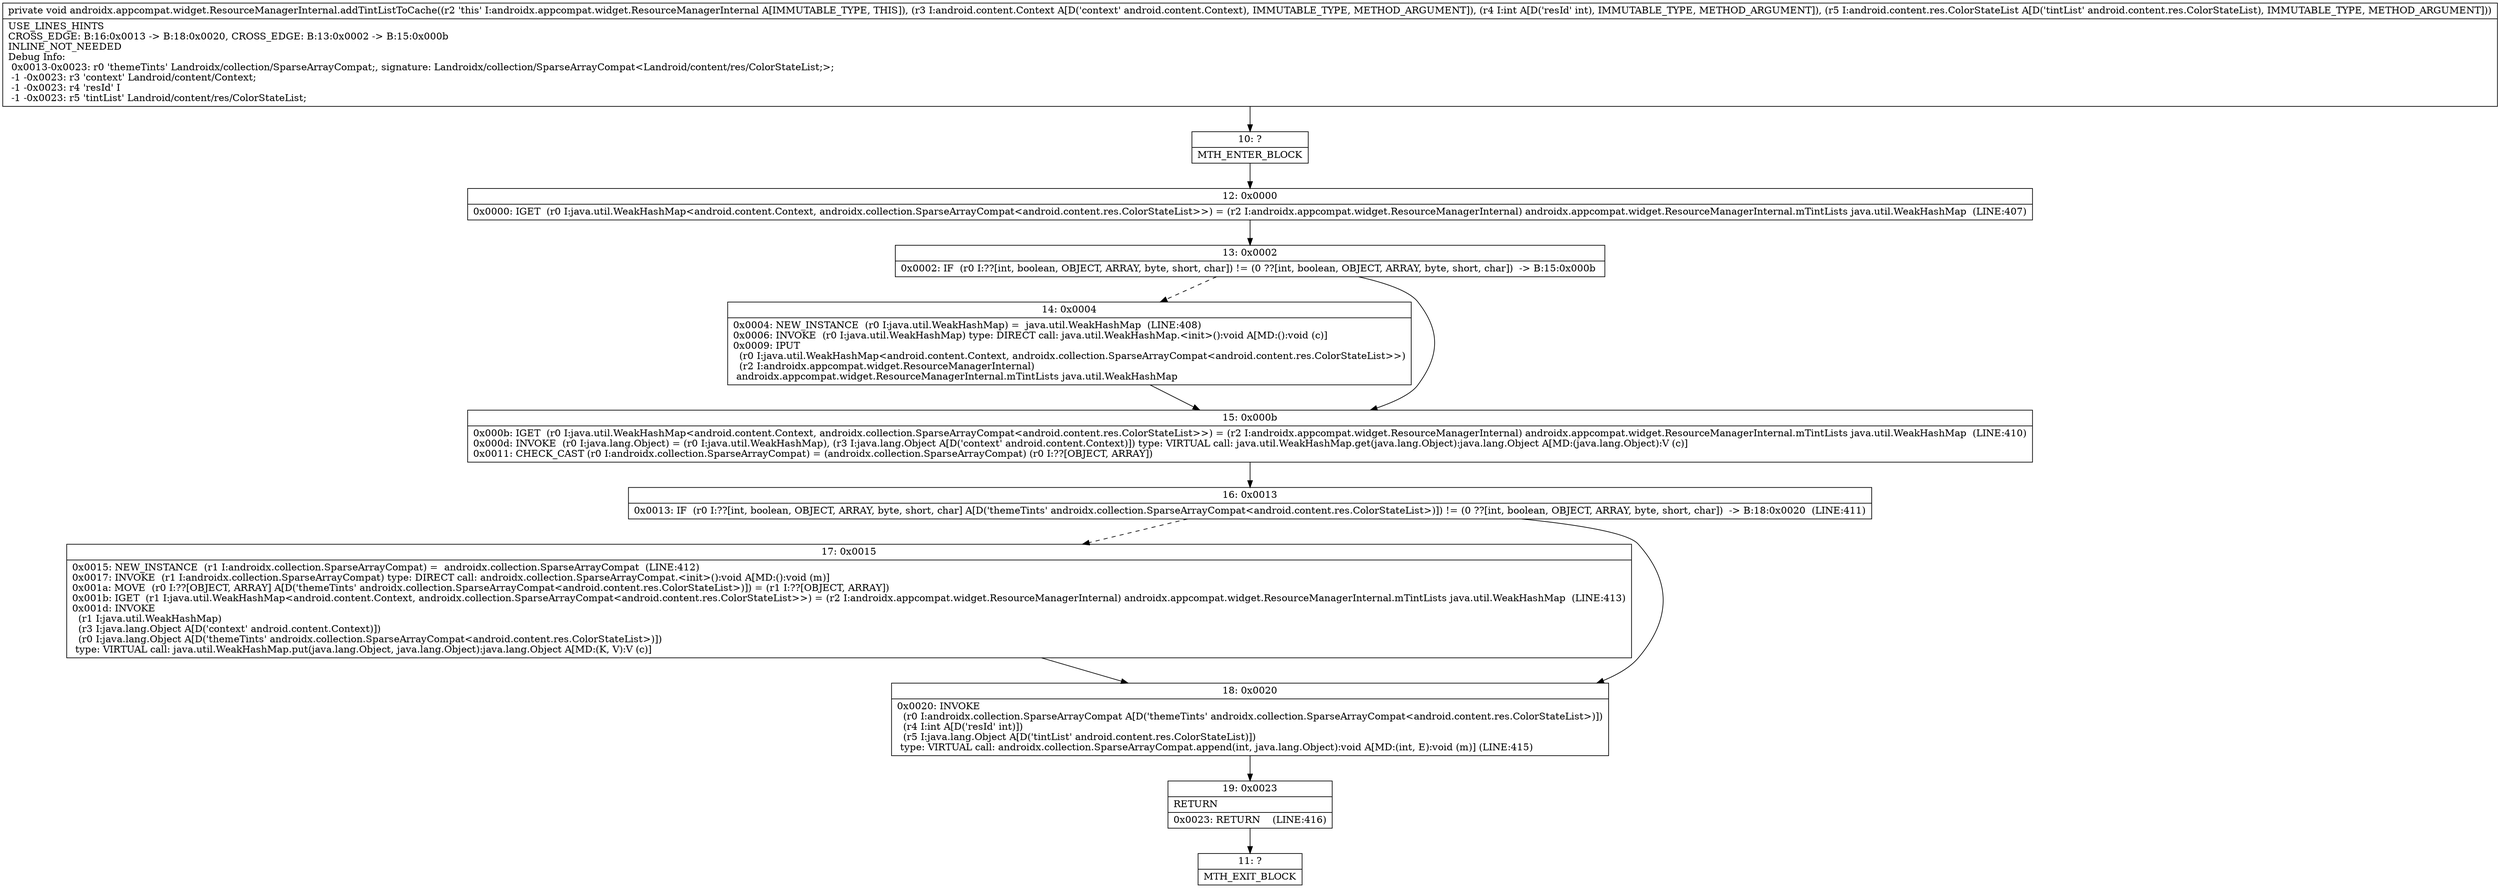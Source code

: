 digraph "CFG forandroidx.appcompat.widget.ResourceManagerInternal.addTintListToCache(Landroid\/content\/Context;ILandroid\/content\/res\/ColorStateList;)V" {
Node_10 [shape=record,label="{10\:\ ?|MTH_ENTER_BLOCK\l}"];
Node_12 [shape=record,label="{12\:\ 0x0000|0x0000: IGET  (r0 I:java.util.WeakHashMap\<android.content.Context, androidx.collection.SparseArrayCompat\<android.content.res.ColorStateList\>\>) = (r2 I:androidx.appcompat.widget.ResourceManagerInternal) androidx.appcompat.widget.ResourceManagerInternal.mTintLists java.util.WeakHashMap  (LINE:407)\l}"];
Node_13 [shape=record,label="{13\:\ 0x0002|0x0002: IF  (r0 I:??[int, boolean, OBJECT, ARRAY, byte, short, char]) != (0 ??[int, boolean, OBJECT, ARRAY, byte, short, char])  \-\> B:15:0x000b \l}"];
Node_14 [shape=record,label="{14\:\ 0x0004|0x0004: NEW_INSTANCE  (r0 I:java.util.WeakHashMap) =  java.util.WeakHashMap  (LINE:408)\l0x0006: INVOKE  (r0 I:java.util.WeakHashMap) type: DIRECT call: java.util.WeakHashMap.\<init\>():void A[MD:():void (c)]\l0x0009: IPUT  \l  (r0 I:java.util.WeakHashMap\<android.content.Context, androidx.collection.SparseArrayCompat\<android.content.res.ColorStateList\>\>)\l  (r2 I:androidx.appcompat.widget.ResourceManagerInternal)\l androidx.appcompat.widget.ResourceManagerInternal.mTintLists java.util.WeakHashMap \l}"];
Node_15 [shape=record,label="{15\:\ 0x000b|0x000b: IGET  (r0 I:java.util.WeakHashMap\<android.content.Context, androidx.collection.SparseArrayCompat\<android.content.res.ColorStateList\>\>) = (r2 I:androidx.appcompat.widget.ResourceManagerInternal) androidx.appcompat.widget.ResourceManagerInternal.mTintLists java.util.WeakHashMap  (LINE:410)\l0x000d: INVOKE  (r0 I:java.lang.Object) = (r0 I:java.util.WeakHashMap), (r3 I:java.lang.Object A[D('context' android.content.Context)]) type: VIRTUAL call: java.util.WeakHashMap.get(java.lang.Object):java.lang.Object A[MD:(java.lang.Object):V (c)]\l0x0011: CHECK_CAST (r0 I:androidx.collection.SparseArrayCompat) = (androidx.collection.SparseArrayCompat) (r0 I:??[OBJECT, ARRAY]) \l}"];
Node_16 [shape=record,label="{16\:\ 0x0013|0x0013: IF  (r0 I:??[int, boolean, OBJECT, ARRAY, byte, short, char] A[D('themeTints' androidx.collection.SparseArrayCompat\<android.content.res.ColorStateList\>)]) != (0 ??[int, boolean, OBJECT, ARRAY, byte, short, char])  \-\> B:18:0x0020  (LINE:411)\l}"];
Node_17 [shape=record,label="{17\:\ 0x0015|0x0015: NEW_INSTANCE  (r1 I:androidx.collection.SparseArrayCompat) =  androidx.collection.SparseArrayCompat  (LINE:412)\l0x0017: INVOKE  (r1 I:androidx.collection.SparseArrayCompat) type: DIRECT call: androidx.collection.SparseArrayCompat.\<init\>():void A[MD:():void (m)]\l0x001a: MOVE  (r0 I:??[OBJECT, ARRAY] A[D('themeTints' androidx.collection.SparseArrayCompat\<android.content.res.ColorStateList\>)]) = (r1 I:??[OBJECT, ARRAY]) \l0x001b: IGET  (r1 I:java.util.WeakHashMap\<android.content.Context, androidx.collection.SparseArrayCompat\<android.content.res.ColorStateList\>\>) = (r2 I:androidx.appcompat.widget.ResourceManagerInternal) androidx.appcompat.widget.ResourceManagerInternal.mTintLists java.util.WeakHashMap  (LINE:413)\l0x001d: INVOKE  \l  (r1 I:java.util.WeakHashMap)\l  (r3 I:java.lang.Object A[D('context' android.content.Context)])\l  (r0 I:java.lang.Object A[D('themeTints' androidx.collection.SparseArrayCompat\<android.content.res.ColorStateList\>)])\l type: VIRTUAL call: java.util.WeakHashMap.put(java.lang.Object, java.lang.Object):java.lang.Object A[MD:(K, V):V (c)]\l}"];
Node_18 [shape=record,label="{18\:\ 0x0020|0x0020: INVOKE  \l  (r0 I:androidx.collection.SparseArrayCompat A[D('themeTints' androidx.collection.SparseArrayCompat\<android.content.res.ColorStateList\>)])\l  (r4 I:int A[D('resId' int)])\l  (r5 I:java.lang.Object A[D('tintList' android.content.res.ColorStateList)])\l type: VIRTUAL call: androidx.collection.SparseArrayCompat.append(int, java.lang.Object):void A[MD:(int, E):void (m)] (LINE:415)\l}"];
Node_19 [shape=record,label="{19\:\ 0x0023|RETURN\l|0x0023: RETURN    (LINE:416)\l}"];
Node_11 [shape=record,label="{11\:\ ?|MTH_EXIT_BLOCK\l}"];
MethodNode[shape=record,label="{private void androidx.appcompat.widget.ResourceManagerInternal.addTintListToCache((r2 'this' I:androidx.appcompat.widget.ResourceManagerInternal A[IMMUTABLE_TYPE, THIS]), (r3 I:android.content.Context A[D('context' android.content.Context), IMMUTABLE_TYPE, METHOD_ARGUMENT]), (r4 I:int A[D('resId' int), IMMUTABLE_TYPE, METHOD_ARGUMENT]), (r5 I:android.content.res.ColorStateList A[D('tintList' android.content.res.ColorStateList), IMMUTABLE_TYPE, METHOD_ARGUMENT]))  | USE_LINES_HINTS\lCROSS_EDGE: B:16:0x0013 \-\> B:18:0x0020, CROSS_EDGE: B:13:0x0002 \-\> B:15:0x000b\lINLINE_NOT_NEEDED\lDebug Info:\l  0x0013\-0x0023: r0 'themeTints' Landroidx\/collection\/SparseArrayCompat;, signature: Landroidx\/collection\/SparseArrayCompat\<Landroid\/content\/res\/ColorStateList;\>;\l  \-1 \-0x0023: r3 'context' Landroid\/content\/Context;\l  \-1 \-0x0023: r4 'resId' I\l  \-1 \-0x0023: r5 'tintList' Landroid\/content\/res\/ColorStateList;\l}"];
MethodNode -> Node_10;Node_10 -> Node_12;
Node_12 -> Node_13;
Node_13 -> Node_14[style=dashed];
Node_13 -> Node_15;
Node_14 -> Node_15;
Node_15 -> Node_16;
Node_16 -> Node_17[style=dashed];
Node_16 -> Node_18;
Node_17 -> Node_18;
Node_18 -> Node_19;
Node_19 -> Node_11;
}

